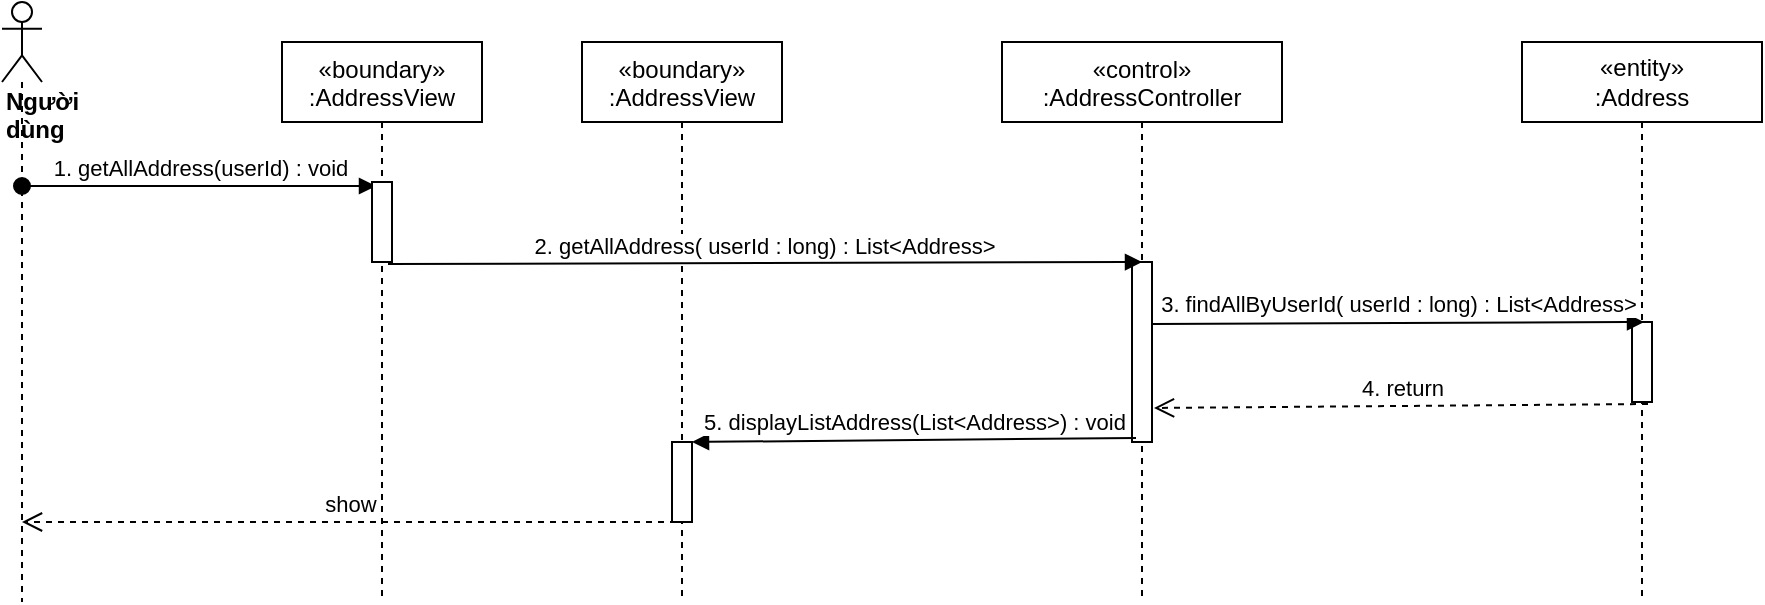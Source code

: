 <mxfile version="14.7.6" type="device"><diagram id="kgpKYQtTHZ0yAKxKKP6v" name="Page-1"><mxGraphModel dx="868" dy="425" grid="1" gridSize="10" guides="1" tooltips="1" connect="1" arrows="1" fold="1" page="1" pageScale="1" pageWidth="850" pageHeight="1100" math="0" shadow="0"><root><mxCell id="0"/><mxCell id="1" parent="0"/><mxCell id="CDhAeBrbkq2yld2mGSYc-1" value="«boundary»&#10;:AddressView" style="shape=umlLifeline;perimeter=lifelinePerimeter;container=1;collapsible=0;recursiveResize=0;rounded=0;shadow=0;strokeWidth=1;" parent="1" vertex="1"><mxGeometry x="340" y="80" width="100" height="280" as="geometry"/></mxCell><mxCell id="CDhAeBrbkq2yld2mGSYc-2" value="" style="html=1;points=[];perimeter=orthogonalPerimeter;" parent="CDhAeBrbkq2yld2mGSYc-1" vertex="1"><mxGeometry x="45" y="200" width="10" height="40" as="geometry"/></mxCell><mxCell id="CDhAeBrbkq2yld2mGSYc-3" value="«control»&#10;:AddressController" style="shape=umlLifeline;perimeter=lifelinePerimeter;container=1;collapsible=0;recursiveResize=0;rounded=0;shadow=0;strokeWidth=1;size=40;" parent="1" vertex="1"><mxGeometry x="550" y="80" width="140" height="280" as="geometry"/></mxCell><mxCell id="CDhAeBrbkq2yld2mGSYc-4" value="" style="points=[];perimeter=orthogonalPerimeter;rounded=0;shadow=0;strokeWidth=1;" parent="CDhAeBrbkq2yld2mGSYc-3" vertex="1"><mxGeometry x="65" y="110" width="10" height="90" as="geometry"/></mxCell><mxCell id="CDhAeBrbkq2yld2mGSYc-5" value="&lt;div&gt;&lt;b&gt;Người dùng&lt;/b&gt;&lt;/div&gt;" style="shape=umlLifeline;participant=umlActor;perimeter=lifelinePerimeter;whiteSpace=wrap;html=1;container=1;collapsible=0;recursiveResize=0;verticalAlign=top;spacingTop=36;outlineConnect=0;align=left;" parent="1" vertex="1"><mxGeometry x="50" y="60" width="20" height="300" as="geometry"/></mxCell><mxCell id="CDhAeBrbkq2yld2mGSYc-8" value="1. getAllAddress(userId) : void" style="html=1;verticalAlign=bottom;startArrow=oval;startFill=1;endArrow=block;startSize=8;entryX=0.2;entryY=0.05;entryDx=0;entryDy=0;entryPerimeter=0;" parent="1" source="CDhAeBrbkq2yld2mGSYc-5" target="2aUjn3OoRhroQatx9mJ9-2" edge="1"><mxGeometry width="60" relative="1" as="geometry"><mxPoint x="400" y="230" as="sourcePoint"/><mxPoint x="283" y="160" as="targetPoint"/></mxGeometry></mxCell><mxCell id="CDhAeBrbkq2yld2mGSYc-9" value="2. getAllAddress( userId : long) : List&amp;lt;Address&amp;gt;" style="html=1;verticalAlign=bottom;endArrow=block;entryX=0.5;entryY=0;entryDx=0;entryDy=0;entryPerimeter=0;exitX=0.8;exitY=1.025;exitDx=0;exitDy=0;exitPerimeter=0;" parent="1" source="2aUjn3OoRhroQatx9mJ9-2" target="CDhAeBrbkq2yld2mGSYc-4" edge="1"><mxGeometry width="80" relative="1" as="geometry"><mxPoint x="298.0" y="370" as="sourcePoint"/><mxPoint x="470" y="330" as="targetPoint"/></mxGeometry></mxCell><mxCell id="CDhAeBrbkq2yld2mGSYc-10" value="&lt;span&gt;«entity»&lt;br&gt;&lt;/span&gt;:Address" style="shape=umlLifeline;perimeter=lifelinePerimeter;whiteSpace=wrap;html=1;container=1;collapsible=0;recursiveResize=0;outlineConnect=0;" parent="1" vertex="1"><mxGeometry x="810" y="80" width="120" height="280" as="geometry"/></mxCell><mxCell id="CDhAeBrbkq2yld2mGSYc-11" value="" style="points=[];perimeter=orthogonalPerimeter;rounded=0;shadow=0;strokeWidth=1;" parent="CDhAeBrbkq2yld2mGSYc-10" vertex="1"><mxGeometry x="55" y="140" width="10" height="40" as="geometry"/></mxCell><mxCell id="CDhAeBrbkq2yld2mGSYc-14" value="3. findAllByUserId( userId : long) : List&amp;lt;Address&amp;gt;" style="html=1;verticalAlign=bottom;endArrow=block;entryX=0.6;entryY=0;entryDx=0;entryDy=0;entryPerimeter=0;exitX=1;exitY=0.344;exitDx=0;exitDy=0;exitPerimeter=0;" parent="1" source="CDhAeBrbkq2yld2mGSYc-4" target="CDhAeBrbkq2yld2mGSYc-11" edge="1"><mxGeometry width="80" relative="1" as="geometry"><mxPoint x="804.8" y="258.8" as="sourcePoint"/><mxPoint x="840" y="430" as="targetPoint"/></mxGeometry></mxCell><mxCell id="CDhAeBrbkq2yld2mGSYc-15" value="4. return" style="html=1;verticalAlign=bottom;endArrow=open;dashed=1;endSize=8;exitX=0.8;exitY=1.025;exitDx=0;exitDy=0;exitPerimeter=0;entryX=1.1;entryY=0.811;entryDx=0;entryDy=0;entryPerimeter=0;" parent="1" source="CDhAeBrbkq2yld2mGSYc-11" target="CDhAeBrbkq2yld2mGSYc-4" edge="1"><mxGeometry relative="1" as="geometry"><mxPoint x="840" y="430" as="sourcePoint"/><mxPoint x="580" y="258" as="targetPoint"/></mxGeometry></mxCell><mxCell id="q4vHkxnc8atdoHFL2gA0-1" value="&lt;span style=&quot;color: rgb(0 , 0 , 0) ; font-family: &amp;#34;helvetica&amp;#34; ; font-size: 11px ; font-style: normal ; font-weight: 400 ; letter-spacing: normal ; text-align: center ; text-indent: 0px ; text-transform: none ; word-spacing: 0px ; background-color: rgb(255 , 255 , 255) ; display: inline ; float: none&quot;&gt;show&lt;/span&gt;" style="html=1;verticalAlign=bottom;endArrow=open;dashed=1;endSize=8;exitX=0.2;exitY=1;exitDx=0;exitDy=0;exitPerimeter=0;" parent="1" source="CDhAeBrbkq2yld2mGSYc-2" target="CDhAeBrbkq2yld2mGSYc-5" edge="1"><mxGeometry relative="1" as="geometry"><mxPoint x="460" y="220" as="sourcePoint"/><mxPoint x="380" y="220" as="targetPoint"/></mxGeometry></mxCell><mxCell id="2aUjn3OoRhroQatx9mJ9-1" value="«boundary»&#10;:AddressView" style="shape=umlLifeline;perimeter=lifelinePerimeter;container=1;collapsible=0;recursiveResize=0;rounded=0;shadow=0;strokeWidth=1;" vertex="1" parent="1"><mxGeometry x="190" y="80" width="100" height="280" as="geometry"/></mxCell><mxCell id="2aUjn3OoRhroQatx9mJ9-2" value="" style="html=1;points=[];perimeter=orthogonalPerimeter;" vertex="1" parent="2aUjn3OoRhroQatx9mJ9-1"><mxGeometry x="45" y="70" width="10" height="40" as="geometry"/></mxCell><mxCell id="2aUjn3OoRhroQatx9mJ9-3" value="&lt;span style=&quot;font-family: &amp;#34;helvetica&amp;#34;&quot;&gt;5. displayListAddress(List&amp;lt;Address&amp;gt;) : void&lt;/span&gt;" style="html=1;verticalAlign=bottom;endArrow=block;entryX=1;entryY=0;entryDx=0;entryDy=0;entryPerimeter=0;exitX=0.2;exitY=0.978;exitDx=0;exitDy=0;exitPerimeter=0;" edge="1" parent="1" source="CDhAeBrbkq2yld2mGSYc-4" target="CDhAeBrbkq2yld2mGSYc-2"><mxGeometry width="80" relative="1" as="geometry"><mxPoint x="607" y="280" as="sourcePoint"/><mxPoint x="430" y="280" as="targetPoint"/></mxGeometry></mxCell></root></mxGraphModel></diagram></mxfile>